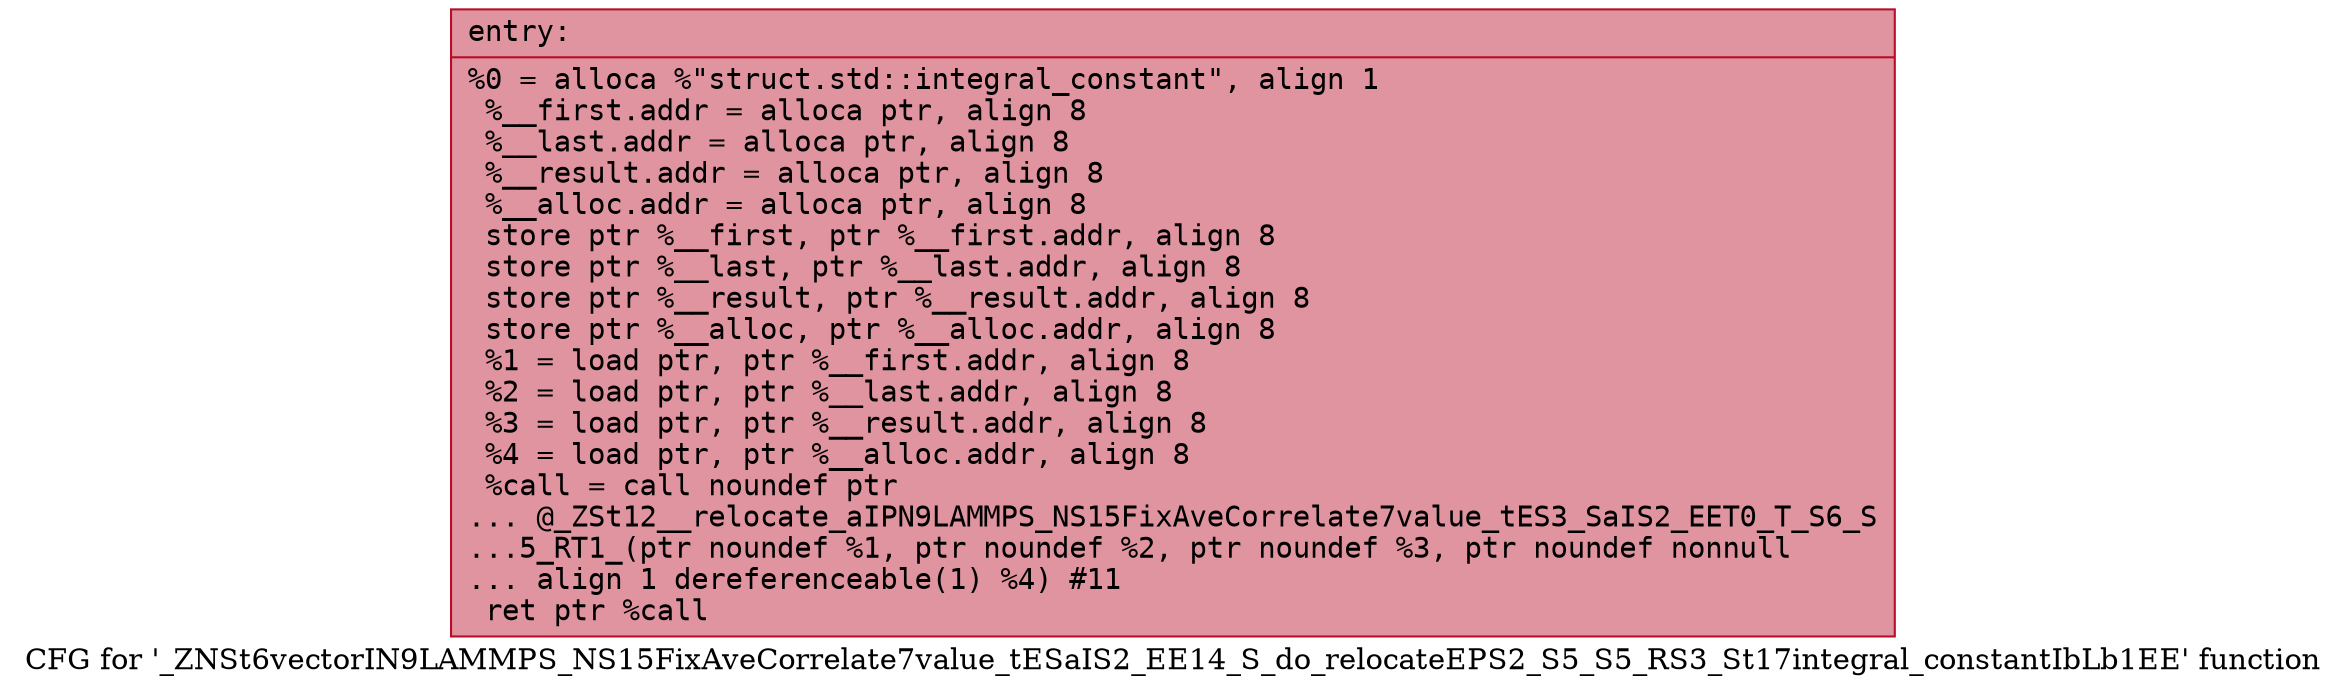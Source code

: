 digraph "CFG for '_ZNSt6vectorIN9LAMMPS_NS15FixAveCorrelate7value_tESaIS2_EE14_S_do_relocateEPS2_S5_S5_RS3_St17integral_constantIbLb1EE' function" {
	label="CFG for '_ZNSt6vectorIN9LAMMPS_NS15FixAveCorrelate7value_tESaIS2_EE14_S_do_relocateEPS2_S5_S5_RS3_St17integral_constantIbLb1EE' function";

	Node0x55703aa749b0 [shape=record,color="#b70d28ff", style=filled, fillcolor="#b70d2870" fontname="Courier",label="{entry:\l|  %0 = alloca %\"struct.std::integral_constant\", align 1\l  %__first.addr = alloca ptr, align 8\l  %__last.addr = alloca ptr, align 8\l  %__result.addr = alloca ptr, align 8\l  %__alloc.addr = alloca ptr, align 8\l  store ptr %__first, ptr %__first.addr, align 8\l  store ptr %__last, ptr %__last.addr, align 8\l  store ptr %__result, ptr %__result.addr, align 8\l  store ptr %__alloc, ptr %__alloc.addr, align 8\l  %1 = load ptr, ptr %__first.addr, align 8\l  %2 = load ptr, ptr %__last.addr, align 8\l  %3 = load ptr, ptr %__result.addr, align 8\l  %4 = load ptr, ptr %__alloc.addr, align 8\l  %call = call noundef ptr\l... @_ZSt12__relocate_aIPN9LAMMPS_NS15FixAveCorrelate7value_tES3_SaIS2_EET0_T_S6_S\l...5_RT1_(ptr noundef %1, ptr noundef %2, ptr noundef %3, ptr noundef nonnull\l... align 1 dereferenceable(1) %4) #11\l  ret ptr %call\l}"];
}
